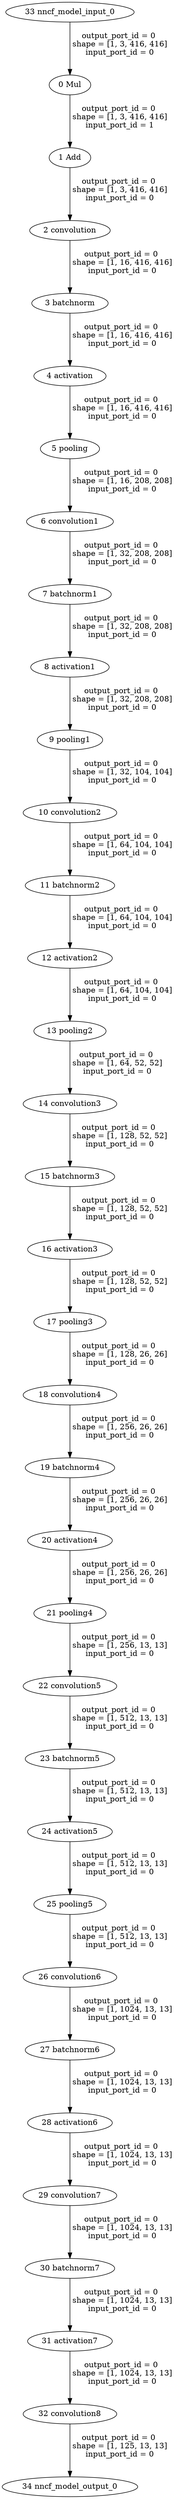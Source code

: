 strict digraph  {
"0 Mul" [id=0, type=Mul];
"1 Add" [id=1, type=Add];
"2 convolution" [id=2, type=Conv];
"3 batchnorm" [id=3, type=BatchNormalization];
"4 activation" [id=4, type=LeakyRelu];
"5 pooling" [id=5, type=MaxPool];
"6 convolution1" [id=6, type=Conv];
"7 batchnorm1" [id=7, type=BatchNormalization];
"8 activation1" [id=8, type=LeakyRelu];
"9 pooling1" [id=9, type=MaxPool];
"10 convolution2" [id=10, type=Conv];
"11 batchnorm2" [id=11, type=BatchNormalization];
"12 activation2" [id=12, type=LeakyRelu];
"13 pooling2" [id=13, type=MaxPool];
"14 convolution3" [id=14, type=Conv];
"15 batchnorm3" [id=15, type=BatchNormalization];
"16 activation3" [id=16, type=LeakyRelu];
"17 pooling3" [id=17, type=MaxPool];
"18 convolution4" [id=18, type=Conv];
"19 batchnorm4" [id=19, type=BatchNormalization];
"20 activation4" [id=20, type=LeakyRelu];
"21 pooling4" [id=21, type=MaxPool];
"22 convolution5" [id=22, type=Conv];
"23 batchnorm5" [id=23, type=BatchNormalization];
"24 activation5" [id=24, type=LeakyRelu];
"25 pooling5" [id=25, type=MaxPool];
"26 convolution6" [id=26, type=Conv];
"27 batchnorm6" [id=27, type=BatchNormalization];
"28 activation6" [id=28, type=LeakyRelu];
"29 convolution7" [id=29, type=Conv];
"30 batchnorm7" [id=30, type=BatchNormalization];
"31 activation7" [id=31, type=LeakyRelu];
"32 convolution8" [id=32, type=Conv];
"33 nncf_model_input_0" [id=33, type=nncf_model_input];
"34 nncf_model_output_0" [id=34, type=nncf_model_output];
"0 Mul" -> "1 Add"  [label="output_port_id = 0 \n shape = [1, 3, 416, 416] \n input_port_id = 1 \n ", style=solid];
"1 Add" -> "2 convolution"  [label="output_port_id = 0 \n shape = [1, 3, 416, 416] \n input_port_id = 0 \n ", style=solid];
"2 convolution" -> "3 batchnorm"  [label="output_port_id = 0 \n shape = [1, 16, 416, 416] \n input_port_id = 0 \n ", style=solid];
"3 batchnorm" -> "4 activation"  [label="output_port_id = 0 \n shape = [1, 16, 416, 416] \n input_port_id = 0 \n ", style=solid];
"4 activation" -> "5 pooling"  [label="output_port_id = 0 \n shape = [1, 16, 416, 416] \n input_port_id = 0 \n ", style=solid];
"5 pooling" -> "6 convolution1"  [label="output_port_id = 0 \n shape = [1, 16, 208, 208] \n input_port_id = 0 \n ", style=solid];
"6 convolution1" -> "7 batchnorm1"  [label="output_port_id = 0 \n shape = [1, 32, 208, 208] \n input_port_id = 0 \n ", style=solid];
"7 batchnorm1" -> "8 activation1"  [label="output_port_id = 0 \n shape = [1, 32, 208, 208] \n input_port_id = 0 \n ", style=solid];
"8 activation1" -> "9 pooling1"  [label="output_port_id = 0 \n shape = [1, 32, 208, 208] \n input_port_id = 0 \n ", style=solid];
"9 pooling1" -> "10 convolution2"  [label="output_port_id = 0 \n shape = [1, 32, 104, 104] \n input_port_id = 0 \n ", style=solid];
"10 convolution2" -> "11 batchnorm2"  [label="output_port_id = 0 \n shape = [1, 64, 104, 104] \n input_port_id = 0 \n ", style=solid];
"11 batchnorm2" -> "12 activation2"  [label="output_port_id = 0 \n shape = [1, 64, 104, 104] \n input_port_id = 0 \n ", style=solid];
"12 activation2" -> "13 pooling2"  [label="output_port_id = 0 \n shape = [1, 64, 104, 104] \n input_port_id = 0 \n ", style=solid];
"13 pooling2" -> "14 convolution3"  [label="output_port_id = 0 \n shape = [1, 64, 52, 52] \n input_port_id = 0 \n ", style=solid];
"14 convolution3" -> "15 batchnorm3"  [label="output_port_id = 0 \n shape = [1, 128, 52, 52] \n input_port_id = 0 \n ", style=solid];
"15 batchnorm3" -> "16 activation3"  [label="output_port_id = 0 \n shape = [1, 128, 52, 52] \n input_port_id = 0 \n ", style=solid];
"16 activation3" -> "17 pooling3"  [label="output_port_id = 0 \n shape = [1, 128, 52, 52] \n input_port_id = 0 \n ", style=solid];
"17 pooling3" -> "18 convolution4"  [label="output_port_id = 0 \n shape = [1, 128, 26, 26] \n input_port_id = 0 \n ", style=solid];
"18 convolution4" -> "19 batchnorm4"  [label="output_port_id = 0 \n shape = [1, 256, 26, 26] \n input_port_id = 0 \n ", style=solid];
"19 batchnorm4" -> "20 activation4"  [label="output_port_id = 0 \n shape = [1, 256, 26, 26] \n input_port_id = 0 \n ", style=solid];
"20 activation4" -> "21 pooling4"  [label="output_port_id = 0 \n shape = [1, 256, 26, 26] \n input_port_id = 0 \n ", style=solid];
"21 pooling4" -> "22 convolution5"  [label="output_port_id = 0 \n shape = [1, 256, 13, 13] \n input_port_id = 0 \n ", style=solid];
"22 convolution5" -> "23 batchnorm5"  [label="output_port_id = 0 \n shape = [1, 512, 13, 13] \n input_port_id = 0 \n ", style=solid];
"23 batchnorm5" -> "24 activation5"  [label="output_port_id = 0 \n shape = [1, 512, 13, 13] \n input_port_id = 0 \n ", style=solid];
"24 activation5" -> "25 pooling5"  [label="output_port_id = 0 \n shape = [1, 512, 13, 13] \n input_port_id = 0 \n ", style=solid];
"25 pooling5" -> "26 convolution6"  [label="output_port_id = 0 \n shape = [1, 512, 13, 13] \n input_port_id = 0 \n ", style=solid];
"26 convolution6" -> "27 batchnorm6"  [label="output_port_id = 0 \n shape = [1, 1024, 13, 13] \n input_port_id = 0 \n ", style=solid];
"27 batchnorm6" -> "28 activation6"  [label="output_port_id = 0 \n shape = [1, 1024, 13, 13] \n input_port_id = 0 \n ", style=solid];
"28 activation6" -> "29 convolution7"  [label="output_port_id = 0 \n shape = [1, 1024, 13, 13] \n input_port_id = 0 \n ", style=solid];
"29 convolution7" -> "30 batchnorm7"  [label="output_port_id = 0 \n shape = [1, 1024, 13, 13] \n input_port_id = 0 \n ", style=solid];
"30 batchnorm7" -> "31 activation7"  [label="output_port_id = 0 \n shape = [1, 1024, 13, 13] \n input_port_id = 0 \n ", style=solid];
"31 activation7" -> "32 convolution8"  [label="output_port_id = 0 \n shape = [1, 1024, 13, 13] \n input_port_id = 0 \n ", style=solid];
"32 convolution8" -> "34 nncf_model_output_0"  [label="output_port_id = 0 \n shape = [1, 125, 13, 13] \n input_port_id = 0 \n ", style=solid];
"33 nncf_model_input_0" -> "0 Mul"  [label="output_port_id = 0 \n shape = [1, 3, 416, 416] \n input_port_id = 0 \n ", style=solid];
}
